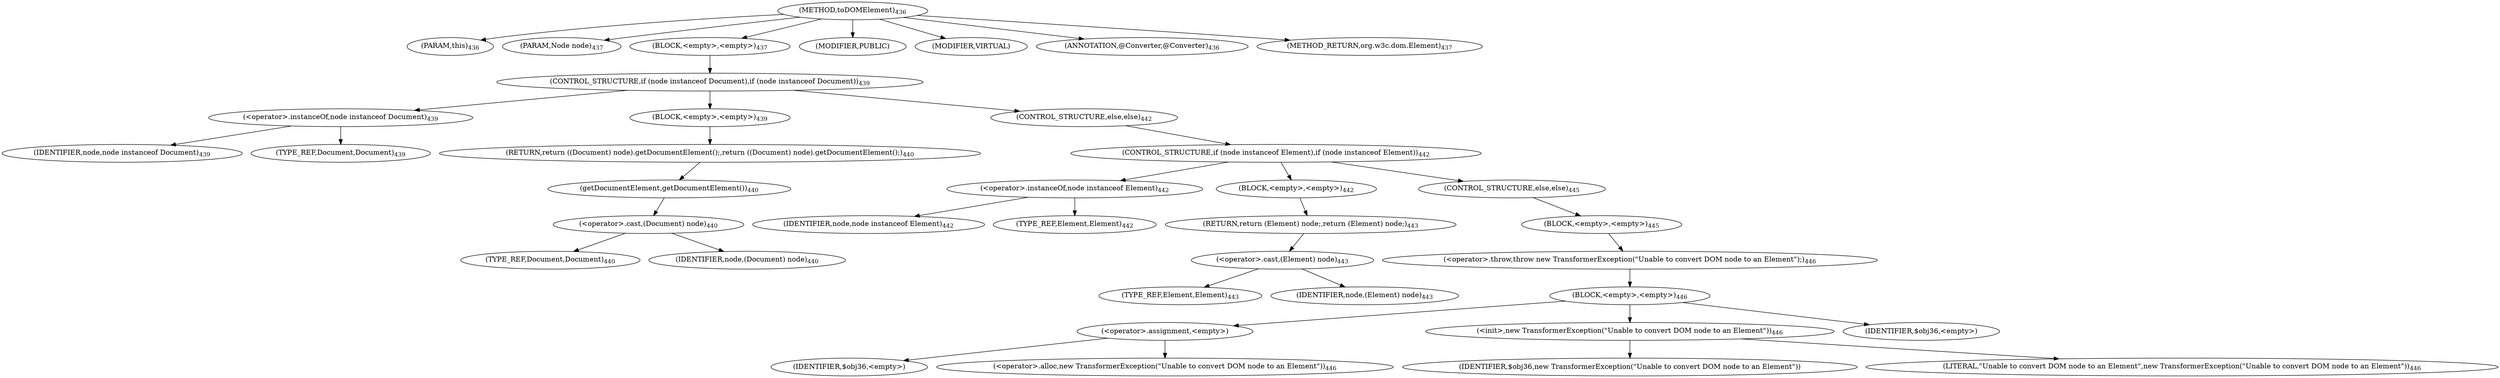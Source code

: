 digraph "toDOMElement" {  
"1110" [label = <(METHOD,toDOMElement)<SUB>436</SUB>> ]
"1111" [label = <(PARAM,this)<SUB>436</SUB>> ]
"1112" [label = <(PARAM,Node node)<SUB>437</SUB>> ]
"1113" [label = <(BLOCK,&lt;empty&gt;,&lt;empty&gt;)<SUB>437</SUB>> ]
"1114" [label = <(CONTROL_STRUCTURE,if (node instanceof Document),if (node instanceof Document))<SUB>439</SUB>> ]
"1115" [label = <(&lt;operator&gt;.instanceOf,node instanceof Document)<SUB>439</SUB>> ]
"1116" [label = <(IDENTIFIER,node,node instanceof Document)<SUB>439</SUB>> ]
"1117" [label = <(TYPE_REF,Document,Document)<SUB>439</SUB>> ]
"1118" [label = <(BLOCK,&lt;empty&gt;,&lt;empty&gt;)<SUB>439</SUB>> ]
"1119" [label = <(RETURN,return ((Document) node).getDocumentElement();,return ((Document) node).getDocumentElement();)<SUB>440</SUB>> ]
"1120" [label = <(getDocumentElement,getDocumentElement())<SUB>440</SUB>> ]
"1121" [label = <(&lt;operator&gt;.cast,(Document) node)<SUB>440</SUB>> ]
"1122" [label = <(TYPE_REF,Document,Document)<SUB>440</SUB>> ]
"1123" [label = <(IDENTIFIER,node,(Document) node)<SUB>440</SUB>> ]
"1124" [label = <(CONTROL_STRUCTURE,else,else)<SUB>442</SUB>> ]
"1125" [label = <(CONTROL_STRUCTURE,if (node instanceof Element),if (node instanceof Element))<SUB>442</SUB>> ]
"1126" [label = <(&lt;operator&gt;.instanceOf,node instanceof Element)<SUB>442</SUB>> ]
"1127" [label = <(IDENTIFIER,node,node instanceof Element)<SUB>442</SUB>> ]
"1128" [label = <(TYPE_REF,Element,Element)<SUB>442</SUB>> ]
"1129" [label = <(BLOCK,&lt;empty&gt;,&lt;empty&gt;)<SUB>442</SUB>> ]
"1130" [label = <(RETURN,return (Element) node;,return (Element) node;)<SUB>443</SUB>> ]
"1131" [label = <(&lt;operator&gt;.cast,(Element) node)<SUB>443</SUB>> ]
"1132" [label = <(TYPE_REF,Element,Element)<SUB>443</SUB>> ]
"1133" [label = <(IDENTIFIER,node,(Element) node)<SUB>443</SUB>> ]
"1134" [label = <(CONTROL_STRUCTURE,else,else)<SUB>445</SUB>> ]
"1135" [label = <(BLOCK,&lt;empty&gt;,&lt;empty&gt;)<SUB>445</SUB>> ]
"1136" [label = <(&lt;operator&gt;.throw,throw new TransformerException(&quot;Unable to convert DOM node to an Element&quot;);)<SUB>446</SUB>> ]
"1137" [label = <(BLOCK,&lt;empty&gt;,&lt;empty&gt;)<SUB>446</SUB>> ]
"1138" [label = <(&lt;operator&gt;.assignment,&lt;empty&gt;)> ]
"1139" [label = <(IDENTIFIER,$obj36,&lt;empty&gt;)> ]
"1140" [label = <(&lt;operator&gt;.alloc,new TransformerException(&quot;Unable to convert DOM node to an Element&quot;))<SUB>446</SUB>> ]
"1141" [label = <(&lt;init&gt;,new TransformerException(&quot;Unable to convert DOM node to an Element&quot;))<SUB>446</SUB>> ]
"1142" [label = <(IDENTIFIER,$obj36,new TransformerException(&quot;Unable to convert DOM node to an Element&quot;))> ]
"1143" [label = <(LITERAL,&quot;Unable to convert DOM node to an Element&quot;,new TransformerException(&quot;Unable to convert DOM node to an Element&quot;))<SUB>446</SUB>> ]
"1144" [label = <(IDENTIFIER,$obj36,&lt;empty&gt;)> ]
"1145" [label = <(MODIFIER,PUBLIC)> ]
"1146" [label = <(MODIFIER,VIRTUAL)> ]
"1147" [label = <(ANNOTATION,@Converter,@Converter)<SUB>436</SUB>> ]
"1148" [label = <(METHOD_RETURN,org.w3c.dom.Element)<SUB>437</SUB>> ]
  "1110" -> "1111" 
  "1110" -> "1112" 
  "1110" -> "1113" 
  "1110" -> "1145" 
  "1110" -> "1146" 
  "1110" -> "1147" 
  "1110" -> "1148" 
  "1113" -> "1114" 
  "1114" -> "1115" 
  "1114" -> "1118" 
  "1114" -> "1124" 
  "1115" -> "1116" 
  "1115" -> "1117" 
  "1118" -> "1119" 
  "1119" -> "1120" 
  "1120" -> "1121" 
  "1121" -> "1122" 
  "1121" -> "1123" 
  "1124" -> "1125" 
  "1125" -> "1126" 
  "1125" -> "1129" 
  "1125" -> "1134" 
  "1126" -> "1127" 
  "1126" -> "1128" 
  "1129" -> "1130" 
  "1130" -> "1131" 
  "1131" -> "1132" 
  "1131" -> "1133" 
  "1134" -> "1135" 
  "1135" -> "1136" 
  "1136" -> "1137" 
  "1137" -> "1138" 
  "1137" -> "1141" 
  "1137" -> "1144" 
  "1138" -> "1139" 
  "1138" -> "1140" 
  "1141" -> "1142" 
  "1141" -> "1143" 
}
